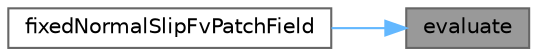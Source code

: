 digraph "evaluate"
{
 // LATEX_PDF_SIZE
  bgcolor="transparent";
  edge [fontname=Helvetica,fontsize=10,labelfontname=Helvetica,labelfontsize=10];
  node [fontname=Helvetica,fontsize=10,shape=box,height=0.2,width=0.4];
  rankdir="RL";
  Node1 [id="Node000001",label="evaluate",height=0.2,width=0.4,color="gray40", fillcolor="grey60", style="filled", fontcolor="black",tooltip=" "];
  Node1 -> Node2 [id="edge1_Node000001_Node000002",dir="back",color="steelblue1",style="solid",tooltip=" "];
  Node2 [id="Node000002",label="fixedNormalSlipFvPatchField",height=0.2,width=0.4,color="grey40", fillcolor="white", style="filled",URL="$classFoam_1_1fixedNormalSlipFvPatchField.html#a977205f9bf92495aae8ed4b5a4c150d7",tooltip=" "];
}
